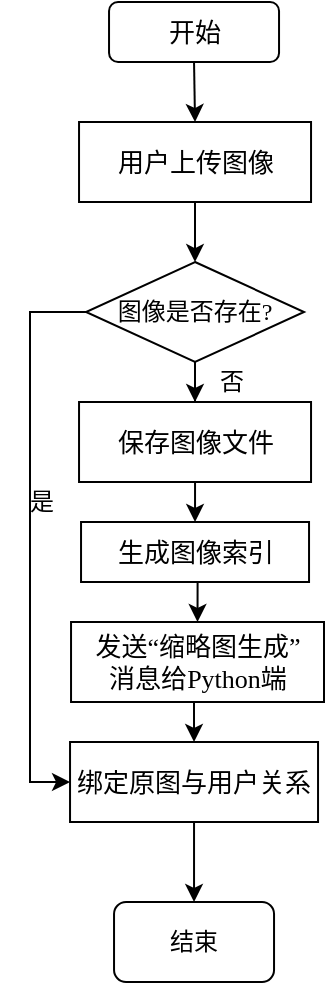 <mxfile version="21.2.9" type="github">
  <diagram id="C5RBs43oDa-KdzZeNtuy" name="Page-1">
    <mxGraphModel dx="276" dy="155" grid="1" gridSize="10" guides="1" tooltips="1" connect="1" arrows="1" fold="1" page="1" pageScale="1" pageWidth="827" pageHeight="1169" math="0" shadow="0">
      <root>
        <mxCell id="WIyWlLk6GJQsqaUBKTNV-0" />
        <mxCell id="WIyWlLk6GJQsqaUBKTNV-1" parent="WIyWlLk6GJQsqaUBKTNV-0" />
        <mxCell id="UrnmZ6yVBA1Yq4H3zK-J-6" style="edgeStyle=orthogonalEdgeStyle;rounded=0;orthogonalLoop=1;jettySize=auto;html=1;exitX=0.5;exitY=1;exitDx=0;exitDy=0;entryX=0.5;entryY=0;entryDx=0;entryDy=0;fontFamily=宋体;" edge="1" parent="WIyWlLk6GJQsqaUBKTNV-1" source="WIyWlLk6GJQsqaUBKTNV-3" target="UrnmZ6yVBA1Yq4H3zK-J-0">
          <mxGeometry relative="1" as="geometry" />
        </mxCell>
        <mxCell id="WIyWlLk6GJQsqaUBKTNV-3" value="开始" style="rounded=1;whiteSpace=wrap;html=1;fontSize=13;glass=0;strokeWidth=1;shadow=0;fontFamily=宋体;" parent="WIyWlLk6GJQsqaUBKTNV-1" vertex="1">
          <mxGeometry x="372.52" y="30" width="85" height="30" as="geometry" />
        </mxCell>
        <mxCell id="UrnmZ6yVBA1Yq4H3zK-J-3" value="" style="edgeStyle=orthogonalEdgeStyle;rounded=0;orthogonalLoop=1;jettySize=auto;html=1;fontFamily=宋体;" edge="1" parent="WIyWlLk6GJQsqaUBKTNV-1" source="UrnmZ6yVBA1Yq4H3zK-J-0" target="UrnmZ6yVBA1Yq4H3zK-J-2">
          <mxGeometry relative="1" as="geometry" />
        </mxCell>
        <mxCell id="UrnmZ6yVBA1Yq4H3zK-J-0" value="用户上传图像" style="rounded=0;whiteSpace=wrap;html=1;fontFamily=宋体;fontSize=13;" vertex="1" parent="WIyWlLk6GJQsqaUBKTNV-1">
          <mxGeometry x="357.52" y="90" width="116" height="40" as="geometry" />
        </mxCell>
        <mxCell id="UrnmZ6yVBA1Yq4H3zK-J-10" style="edgeStyle=orthogonalEdgeStyle;rounded=0;orthogonalLoop=1;jettySize=auto;html=1;exitX=0.5;exitY=1;exitDx=0;exitDy=0;entryX=0.5;entryY=0;entryDx=0;entryDy=0;fontFamily=宋体;" edge="1" parent="WIyWlLk6GJQsqaUBKTNV-1" source="UrnmZ6yVBA1Yq4H3zK-J-1" target="UrnmZ6yVBA1Yq4H3zK-J-7">
          <mxGeometry relative="1" as="geometry" />
        </mxCell>
        <mxCell id="UrnmZ6yVBA1Yq4H3zK-J-1" value="保存图像文件" style="rounded=0;whiteSpace=wrap;html=1;fontFamily=宋体;fontSize=13;" vertex="1" parent="WIyWlLk6GJQsqaUBKTNV-1">
          <mxGeometry x="357.52" y="230" width="116" height="40" as="geometry" />
        </mxCell>
        <mxCell id="UrnmZ6yVBA1Yq4H3zK-J-4" value="" style="edgeStyle=orthogonalEdgeStyle;rounded=0;orthogonalLoop=1;jettySize=auto;html=1;fontFamily=宋体;" edge="1" parent="WIyWlLk6GJQsqaUBKTNV-1" source="UrnmZ6yVBA1Yq4H3zK-J-2" target="UrnmZ6yVBA1Yq4H3zK-J-1">
          <mxGeometry relative="1" as="geometry" />
        </mxCell>
        <mxCell id="UrnmZ6yVBA1Yq4H3zK-J-15" style="edgeStyle=orthogonalEdgeStyle;rounded=0;orthogonalLoop=1;jettySize=auto;html=1;exitX=0;exitY=0.5;exitDx=0;exitDy=0;entryX=0;entryY=0.5;entryDx=0;entryDy=0;" edge="1" parent="WIyWlLk6GJQsqaUBKTNV-1" source="UrnmZ6yVBA1Yq4H3zK-J-2" target="UrnmZ6yVBA1Yq4H3zK-J-13">
          <mxGeometry relative="1" as="geometry" />
        </mxCell>
        <mxCell id="UrnmZ6yVBA1Yq4H3zK-J-2" value="图像是否存在?" style="rhombus;whiteSpace=wrap;html=1;fontFamily=宋体;" vertex="1" parent="WIyWlLk6GJQsqaUBKTNV-1">
          <mxGeometry x="361.02" y="160" width="109" height="50" as="geometry" />
        </mxCell>
        <mxCell id="UrnmZ6yVBA1Yq4H3zK-J-11" style="edgeStyle=orthogonalEdgeStyle;rounded=0;orthogonalLoop=1;jettySize=auto;html=1;exitX=0.5;exitY=1;exitDx=0;exitDy=0;entryX=0.5;entryY=0;entryDx=0;entryDy=0;fontFamily=宋体;" edge="1" parent="WIyWlLk6GJQsqaUBKTNV-1" source="UrnmZ6yVBA1Yq4H3zK-J-7" target="UrnmZ6yVBA1Yq4H3zK-J-8">
          <mxGeometry relative="1" as="geometry" />
        </mxCell>
        <mxCell id="UrnmZ6yVBA1Yq4H3zK-J-7" value="生成图像索引" style="rounded=0;whiteSpace=wrap;html=1;fontFamily=宋体;fontSize=13;" vertex="1" parent="WIyWlLk6GJQsqaUBKTNV-1">
          <mxGeometry x="358.52" y="290" width="114" height="30" as="geometry" />
        </mxCell>
        <mxCell id="UrnmZ6yVBA1Yq4H3zK-J-36" style="edgeStyle=orthogonalEdgeStyle;rounded=0;orthogonalLoop=1;jettySize=auto;html=1;exitX=0.5;exitY=1;exitDx=0;exitDy=0;entryX=0.5;entryY=0;entryDx=0;entryDy=0;" edge="1" parent="WIyWlLk6GJQsqaUBKTNV-1" source="UrnmZ6yVBA1Yq4H3zK-J-8" target="UrnmZ6yVBA1Yq4H3zK-J-13">
          <mxGeometry relative="1" as="geometry" />
        </mxCell>
        <mxCell id="UrnmZ6yVBA1Yq4H3zK-J-8" value="发送“缩略图生成”&lt;br&gt;消息给&lt;font face=&quot;Times New Roman&quot;&gt;Python&lt;/font&gt;端" style="rounded=0;whiteSpace=wrap;html=1;fontFamily=宋体;fontSize=13;" vertex="1" parent="WIyWlLk6GJQsqaUBKTNV-1">
          <mxGeometry x="353.52" y="340" width="126.48" height="40" as="geometry" />
        </mxCell>
        <mxCell id="UrnmZ6yVBA1Yq4H3zK-J-12" value="结束" style="rounded=1;whiteSpace=wrap;html=1;fontFamily=宋体;" vertex="1" parent="WIyWlLk6GJQsqaUBKTNV-1">
          <mxGeometry x="375.02" y="480" width="80" height="40" as="geometry" />
        </mxCell>
        <mxCell id="UrnmZ6yVBA1Yq4H3zK-J-16" style="edgeStyle=orthogonalEdgeStyle;rounded=0;orthogonalLoop=1;jettySize=auto;html=1;exitX=0.5;exitY=1;exitDx=0;exitDy=0;entryX=0.5;entryY=0;entryDx=0;entryDy=0;" edge="1" parent="WIyWlLk6GJQsqaUBKTNV-1" source="UrnmZ6yVBA1Yq4H3zK-J-13" target="UrnmZ6yVBA1Yq4H3zK-J-12">
          <mxGeometry relative="1" as="geometry" />
        </mxCell>
        <mxCell id="UrnmZ6yVBA1Yq4H3zK-J-13" value="绑定原图与用户关系" style="rounded=0;whiteSpace=wrap;html=1;fontFamily=宋体;fontSize=13;" vertex="1" parent="WIyWlLk6GJQsqaUBKTNV-1">
          <mxGeometry x="353.02" y="400" width="124" height="40" as="geometry" />
        </mxCell>
        <mxCell id="UrnmZ6yVBA1Yq4H3zK-J-34" value="是" style="text;html=1;strokeColor=none;fillColor=none;align=center;verticalAlign=middle;whiteSpace=wrap;rounded=0;" vertex="1" parent="WIyWlLk6GJQsqaUBKTNV-1">
          <mxGeometry x="318.52" y="270" width="40" height="20" as="geometry" />
        </mxCell>
        <mxCell id="UrnmZ6yVBA1Yq4H3zK-J-35" value="否" style="text;html=1;strokeColor=none;fillColor=none;align=center;verticalAlign=middle;whiteSpace=wrap;rounded=0;" vertex="1" parent="WIyWlLk6GJQsqaUBKTNV-1">
          <mxGeometry x="414" y="210" width="40" height="20" as="geometry" />
        </mxCell>
      </root>
    </mxGraphModel>
  </diagram>
</mxfile>
